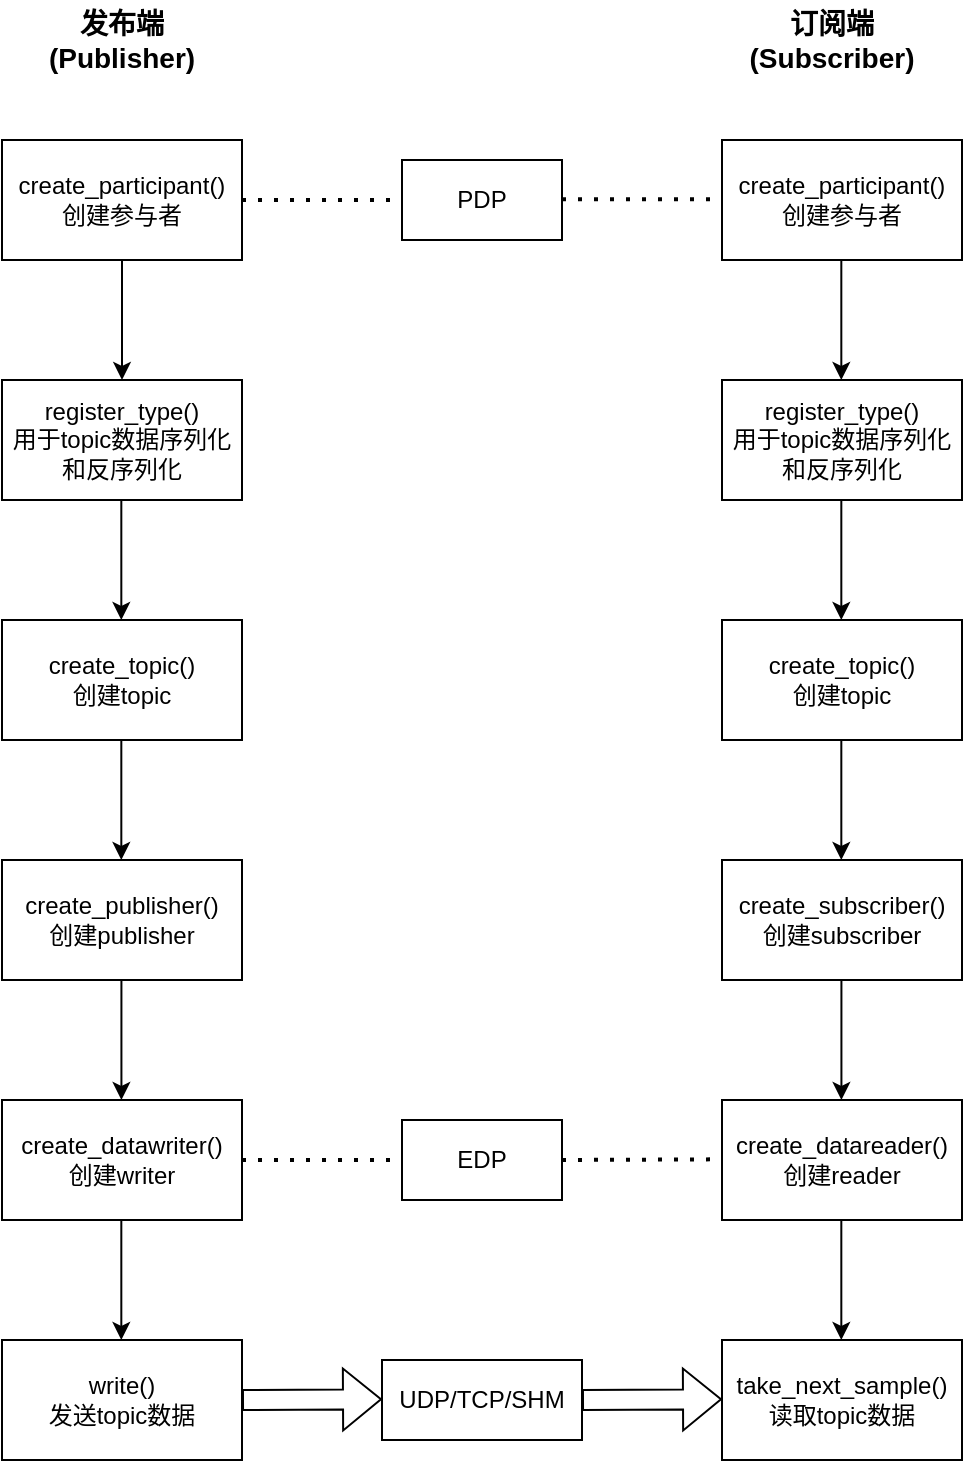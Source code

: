 <mxfile version="26.1.1">
  <diagram name="第 1 页" id="Cpg3tdYtjGPuZfx2R8Dj">
    <mxGraphModel dx="1364" dy="843" grid="1" gridSize="10" guides="1" tooltips="1" connect="1" arrows="1" fold="1" page="1" pageScale="1" pageWidth="827" pageHeight="1169" math="0" shadow="0">
      <root>
        <mxCell id="0" />
        <mxCell id="1" parent="0" />
        <mxCell id="ZoqcuJbIKgvJJPkICHRn-1" value="create_participant()&lt;div&gt;创建参与者&lt;/div&gt;" style="rounded=0;whiteSpace=wrap;html=1;" parent="1" vertex="1">
          <mxGeometry x="200" y="160" width="120" height="60" as="geometry" />
        </mxCell>
        <mxCell id="ZoqcuJbIKgvJJPkICHRn-3" value="register_type()&lt;div&gt;用于topic数据序列化和反序列化&lt;/div&gt;" style="rounded=0;whiteSpace=wrap;html=1;" parent="1" vertex="1">
          <mxGeometry x="200" y="280" width="120" height="60" as="geometry" />
        </mxCell>
        <mxCell id="ZoqcuJbIKgvJJPkICHRn-5" value="create_topic()&lt;div&gt;创建topic&lt;/div&gt;" style="rounded=0;whiteSpace=wrap;html=1;" parent="1" vertex="1">
          <mxGeometry x="200" y="400" width="120" height="60" as="geometry" />
        </mxCell>
        <mxCell id="ZoqcuJbIKgvJJPkICHRn-7" value="create_participant()&lt;div&gt;创建参与者&lt;/div&gt;" style="rounded=0;whiteSpace=wrap;html=1;" parent="1" vertex="1">
          <mxGeometry x="560" y="160" width="120" height="60" as="geometry" />
        </mxCell>
        <mxCell id="ZoqcuJbIKgvJJPkICHRn-8" value="register_type()&lt;div&gt;用于topic数据序列化和反序列化&lt;/div&gt;" style="rounded=0;whiteSpace=wrap;html=1;" parent="1" vertex="1">
          <mxGeometry x="560" y="280" width="120" height="60" as="geometry" />
        </mxCell>
        <mxCell id="ZoqcuJbIKgvJJPkICHRn-9" value="" style="endArrow=none;dashed=1;html=1;dashPattern=1 3;strokeWidth=2;rounded=0;exitX=1;exitY=0.5;exitDx=0;exitDy=0;" parent="1" source="ZoqcuJbIKgvJJPkICHRn-1" edge="1">
          <mxGeometry width="50" height="50" relative="1" as="geometry">
            <mxPoint x="410" y="215" as="sourcePoint" />
            <mxPoint x="400" y="190" as="targetPoint" />
          </mxGeometry>
        </mxCell>
        <mxCell id="ZoqcuJbIKgvJJPkICHRn-10" value="PDP" style="rounded=0;whiteSpace=wrap;html=1;" parent="1" vertex="1">
          <mxGeometry x="400" y="170" width="80" height="40" as="geometry" />
        </mxCell>
        <mxCell id="ZoqcuJbIKgvJJPkICHRn-11" value="" style="endArrow=none;dashed=1;html=1;dashPattern=1 3;strokeWidth=2;rounded=0;exitX=1;exitY=0.5;exitDx=0;exitDy=0;" parent="1" edge="1">
          <mxGeometry width="50" height="50" relative="1" as="geometry">
            <mxPoint x="480" y="189.66" as="sourcePoint" />
            <mxPoint x="560" y="189.66" as="targetPoint" />
          </mxGeometry>
        </mxCell>
        <mxCell id="ZoqcuJbIKgvJJPkICHRn-12" value="create_topic()&lt;div&gt;创建topic&lt;/div&gt;" style="rounded=0;whiteSpace=wrap;html=1;" parent="1" vertex="1">
          <mxGeometry x="560" y="400" width="120" height="60" as="geometry" />
        </mxCell>
        <mxCell id="ZoqcuJbIKgvJJPkICHRn-13" value="create_datawriter()&lt;div&gt;创建writer&lt;/div&gt;" style="rounded=0;whiteSpace=wrap;html=1;" parent="1" vertex="1">
          <mxGeometry x="200" y="640" width="120" height="60" as="geometry" />
        </mxCell>
        <mxCell id="ZoqcuJbIKgvJJPkICHRn-14" value="create_datareader()&lt;div&gt;创建reader&lt;/div&gt;" style="rounded=0;whiteSpace=wrap;html=1;" parent="1" vertex="1">
          <mxGeometry x="560" y="640" width="120" height="60" as="geometry" />
        </mxCell>
        <mxCell id="ZoqcuJbIKgvJJPkICHRn-15" value="" style="endArrow=none;dashed=1;html=1;dashPattern=1 3;strokeWidth=2;rounded=0;exitX=1;exitY=0.5;exitDx=0;exitDy=0;entryX=0;entryY=0.5;entryDx=0;entryDy=0;" parent="1" target="ZoqcuJbIKgvJJPkICHRn-16" edge="1">
          <mxGeometry width="50" height="50" relative="1" as="geometry">
            <mxPoint x="320" y="670" as="sourcePoint" />
            <mxPoint x="400" y="670" as="targetPoint" />
          </mxGeometry>
        </mxCell>
        <mxCell id="ZoqcuJbIKgvJJPkICHRn-16" value="EDP" style="rounded=0;whiteSpace=wrap;html=1;" parent="1" vertex="1">
          <mxGeometry x="400" y="650" width="80" height="40" as="geometry" />
        </mxCell>
        <mxCell id="ZoqcuJbIKgvJJPkICHRn-17" value="" style="endArrow=none;dashed=1;html=1;dashPattern=1 3;strokeWidth=2;rounded=0;exitX=1;exitY=0.5;exitDx=0;exitDy=0;" parent="1" source="ZoqcuJbIKgvJJPkICHRn-16" edge="1">
          <mxGeometry width="50" height="50" relative="1" as="geometry">
            <mxPoint x="480" y="669.66" as="sourcePoint" />
            <mxPoint x="560" y="669.66" as="targetPoint" />
          </mxGeometry>
        </mxCell>
        <mxCell id="ZoqcuJbIKgvJJPkICHRn-18" value="write()&lt;div&gt;发送topic数据&lt;/div&gt;" style="rounded=0;whiteSpace=wrap;html=1;" parent="1" vertex="1">
          <mxGeometry x="200" y="760" width="120" height="60" as="geometry" />
        </mxCell>
        <mxCell id="ZoqcuJbIKgvJJPkICHRn-19" value="take_next_sample()&lt;div&gt;读取topic数据&lt;/div&gt;" style="rounded=0;whiteSpace=wrap;html=1;" parent="1" vertex="1">
          <mxGeometry x="560" y="760" width="120" height="60" as="geometry" />
        </mxCell>
        <mxCell id="ZoqcuJbIKgvJJPkICHRn-23" value="UDP/TCP/&lt;span style=&quot;background-color: transparent; color: light-dark(rgb(0, 0, 0), rgb(255, 255, 255));&quot;&gt;SHM&lt;/span&gt;" style="rounded=0;whiteSpace=wrap;html=1;" parent="1" vertex="1">
          <mxGeometry x="390" y="770" width="100" height="40" as="geometry" />
        </mxCell>
        <mxCell id="ZoqcuJbIKgvJJPkICHRn-33" value="" style="shape=flexArrow;endArrow=classic;html=1;rounded=0;exitX=1;exitY=0.5;exitDx=0;exitDy=0;" parent="1" source="ZoqcuJbIKgvJJPkICHRn-18" edge="1">
          <mxGeometry width="50" height="50" relative="1" as="geometry">
            <mxPoint x="330" y="789.66" as="sourcePoint" />
            <mxPoint x="390" y="789.66" as="targetPoint" />
          </mxGeometry>
        </mxCell>
        <mxCell id="ZoqcuJbIKgvJJPkICHRn-34" value="" style="shape=flexArrow;endArrow=classic;html=1;rounded=0;exitX=1;exitY=0.5;exitDx=0;exitDy=0;" parent="1" edge="1">
          <mxGeometry width="50" height="50" relative="1" as="geometry">
            <mxPoint x="490" y="790" as="sourcePoint" />
            <mxPoint x="560" y="789.66" as="targetPoint" />
          </mxGeometry>
        </mxCell>
        <mxCell id="ZoqcuJbIKgvJJPkICHRn-35" value="" style="endArrow=classic;html=1;rounded=0;exitX=0.5;exitY=1;exitDx=0;exitDy=0;entryX=0.5;entryY=0;entryDx=0;entryDy=0;" parent="1" source="ZoqcuJbIKgvJJPkICHRn-1" target="ZoqcuJbIKgvJJPkICHRn-3" edge="1">
          <mxGeometry width="50" height="50" relative="1" as="geometry">
            <mxPoint x="300" y="260" as="sourcePoint" />
            <mxPoint x="350" y="210" as="targetPoint" />
          </mxGeometry>
        </mxCell>
        <mxCell id="ZoqcuJbIKgvJJPkICHRn-36" value="" style="endArrow=classic;html=1;rounded=0;exitX=0.5;exitY=1;exitDx=0;exitDy=0;entryX=0.5;entryY=0;entryDx=0;entryDy=0;" parent="1" edge="1">
          <mxGeometry width="50" height="50" relative="1" as="geometry">
            <mxPoint x="259.66" y="340" as="sourcePoint" />
            <mxPoint x="259.66" y="400" as="targetPoint" />
          </mxGeometry>
        </mxCell>
        <mxCell id="ZoqcuJbIKgvJJPkICHRn-37" value="" style="endArrow=classic;html=1;rounded=0;exitX=0.5;exitY=1;exitDx=0;exitDy=0;entryX=0.5;entryY=0;entryDx=0;entryDy=0;" parent="1" edge="1">
          <mxGeometry width="50" height="50" relative="1" as="geometry">
            <mxPoint x="259.66" y="460" as="sourcePoint" />
            <mxPoint x="259.66" y="520" as="targetPoint" />
          </mxGeometry>
        </mxCell>
        <mxCell id="ZoqcuJbIKgvJJPkICHRn-38" value="" style="endArrow=classic;html=1;rounded=0;exitX=0.5;exitY=1;exitDx=0;exitDy=0;entryX=0.5;entryY=0;entryDx=0;entryDy=0;" parent="1" edge="1">
          <mxGeometry width="50" height="50" relative="1" as="geometry">
            <mxPoint x="259.66" y="700" as="sourcePoint" />
            <mxPoint x="259.66" y="760" as="targetPoint" />
          </mxGeometry>
        </mxCell>
        <mxCell id="ZoqcuJbIKgvJJPkICHRn-39" value="" style="endArrow=classic;html=1;rounded=0;exitX=0.5;exitY=1;exitDx=0;exitDy=0;entryX=0.5;entryY=0;entryDx=0;entryDy=0;" parent="1" edge="1">
          <mxGeometry width="50" height="50" relative="1" as="geometry">
            <mxPoint x="619.66" y="220" as="sourcePoint" />
            <mxPoint x="619.66" y="280" as="targetPoint" />
          </mxGeometry>
        </mxCell>
        <mxCell id="ZoqcuJbIKgvJJPkICHRn-40" value="" style="endArrow=classic;html=1;rounded=0;exitX=0.5;exitY=1;exitDx=0;exitDy=0;entryX=0.5;entryY=0;entryDx=0;entryDy=0;" parent="1" edge="1">
          <mxGeometry width="50" height="50" relative="1" as="geometry">
            <mxPoint x="619.66" y="340" as="sourcePoint" />
            <mxPoint x="619.66" y="400" as="targetPoint" />
          </mxGeometry>
        </mxCell>
        <mxCell id="ZoqcuJbIKgvJJPkICHRn-41" value="" style="endArrow=classic;html=1;rounded=0;exitX=0.5;exitY=1;exitDx=0;exitDy=0;entryX=0.5;entryY=0;entryDx=0;entryDy=0;" parent="1" edge="1">
          <mxGeometry width="50" height="50" relative="1" as="geometry">
            <mxPoint x="619.66" y="460" as="sourcePoint" />
            <mxPoint x="619.66" y="520" as="targetPoint" />
          </mxGeometry>
        </mxCell>
        <mxCell id="ZoqcuJbIKgvJJPkICHRn-42" value="" style="endArrow=classic;html=1;rounded=0;exitX=0.5;exitY=1;exitDx=0;exitDy=0;entryX=0.5;entryY=0;entryDx=0;entryDy=0;" parent="1" edge="1">
          <mxGeometry width="50" height="50" relative="1" as="geometry">
            <mxPoint x="619.66" y="700" as="sourcePoint" />
            <mxPoint x="619.66" y="760" as="targetPoint" />
          </mxGeometry>
        </mxCell>
        <mxCell id="uGeyRHkb-I9cfztLsH06-1" value="发布端(Publisher)" style="text;html=1;align=center;verticalAlign=middle;whiteSpace=wrap;rounded=0;fontStyle=1;fontSize=14;" parent="1" vertex="1">
          <mxGeometry x="220" y="90" width="80" height="40" as="geometry" />
        </mxCell>
        <mxCell id="uGeyRHkb-I9cfztLsH06-2" value="订阅端(Subscriber)" style="text;html=1;align=center;verticalAlign=middle;whiteSpace=wrap;rounded=0;fontStyle=1;fontSize=14;" parent="1" vertex="1">
          <mxGeometry x="570" y="90" width="90" height="40" as="geometry" />
        </mxCell>
        <mxCell id="B0Bkc7tE2xluLaAN7S_U-1" value="create_publisher()&lt;div&gt;创建publisher&lt;/div&gt;" style="rounded=0;whiteSpace=wrap;html=1;" parent="1" vertex="1">
          <mxGeometry x="200" y="520" width="120" height="60" as="geometry" />
        </mxCell>
        <mxCell id="B0Bkc7tE2xluLaAN7S_U-2" value="create_subscriber()&lt;div&gt;创建subscriber&lt;/div&gt;" style="rounded=0;whiteSpace=wrap;html=1;" parent="1" vertex="1">
          <mxGeometry x="560" y="520" width="120" height="60" as="geometry" />
        </mxCell>
        <mxCell id="B0Bkc7tE2xluLaAN7S_U-3" value="" style="endArrow=classic;html=1;rounded=0;exitX=0.5;exitY=1;exitDx=0;exitDy=0;entryX=0.5;entryY=0;entryDx=0;entryDy=0;" parent="1" edge="1">
          <mxGeometry width="50" height="50" relative="1" as="geometry">
            <mxPoint x="619.71" y="580" as="sourcePoint" />
            <mxPoint x="619.71" y="640" as="targetPoint" />
          </mxGeometry>
        </mxCell>
        <mxCell id="B0Bkc7tE2xluLaAN7S_U-4" value="" style="endArrow=classic;html=1;rounded=0;exitX=0.5;exitY=1;exitDx=0;exitDy=0;entryX=0.5;entryY=0;entryDx=0;entryDy=0;" parent="1" edge="1">
          <mxGeometry width="50" height="50" relative="1" as="geometry">
            <mxPoint x="259.71" y="580" as="sourcePoint" />
            <mxPoint x="259.71" y="640" as="targetPoint" />
          </mxGeometry>
        </mxCell>
      </root>
    </mxGraphModel>
  </diagram>
</mxfile>
